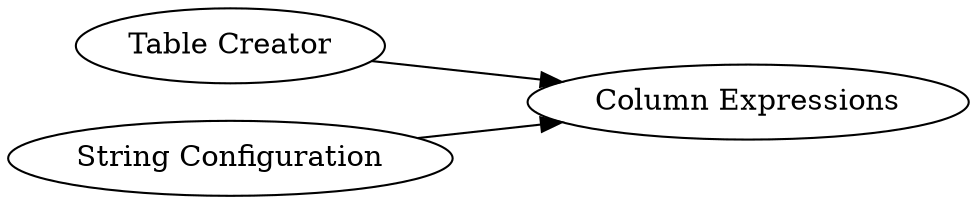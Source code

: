 digraph {
	1 [label="Table Creator"]
	2 [label="String Configuration"]
	3 [label="Column Expressions"]
	1 -> 3
	2 -> 3
	rankdir=LR
}
